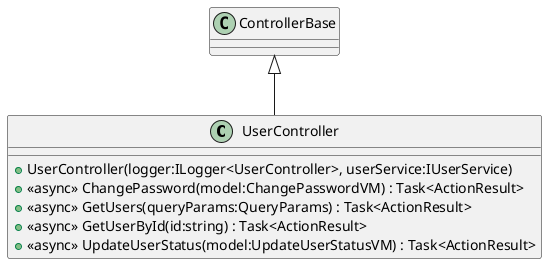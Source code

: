 @startuml
class UserController {
    + UserController(logger:ILogger<UserController>, userService:IUserService)
    + <<async>> ChangePassword(model:ChangePasswordVM) : Task<ActionResult>
    + <<async>> GetUsers(queryParams:QueryParams) : Task<ActionResult>
    + <<async>> GetUserById(id:string) : Task<ActionResult>
    + <<async>> UpdateUserStatus(model:UpdateUserStatusVM) : Task<ActionResult>
}
ControllerBase <|-- UserController
@enduml

